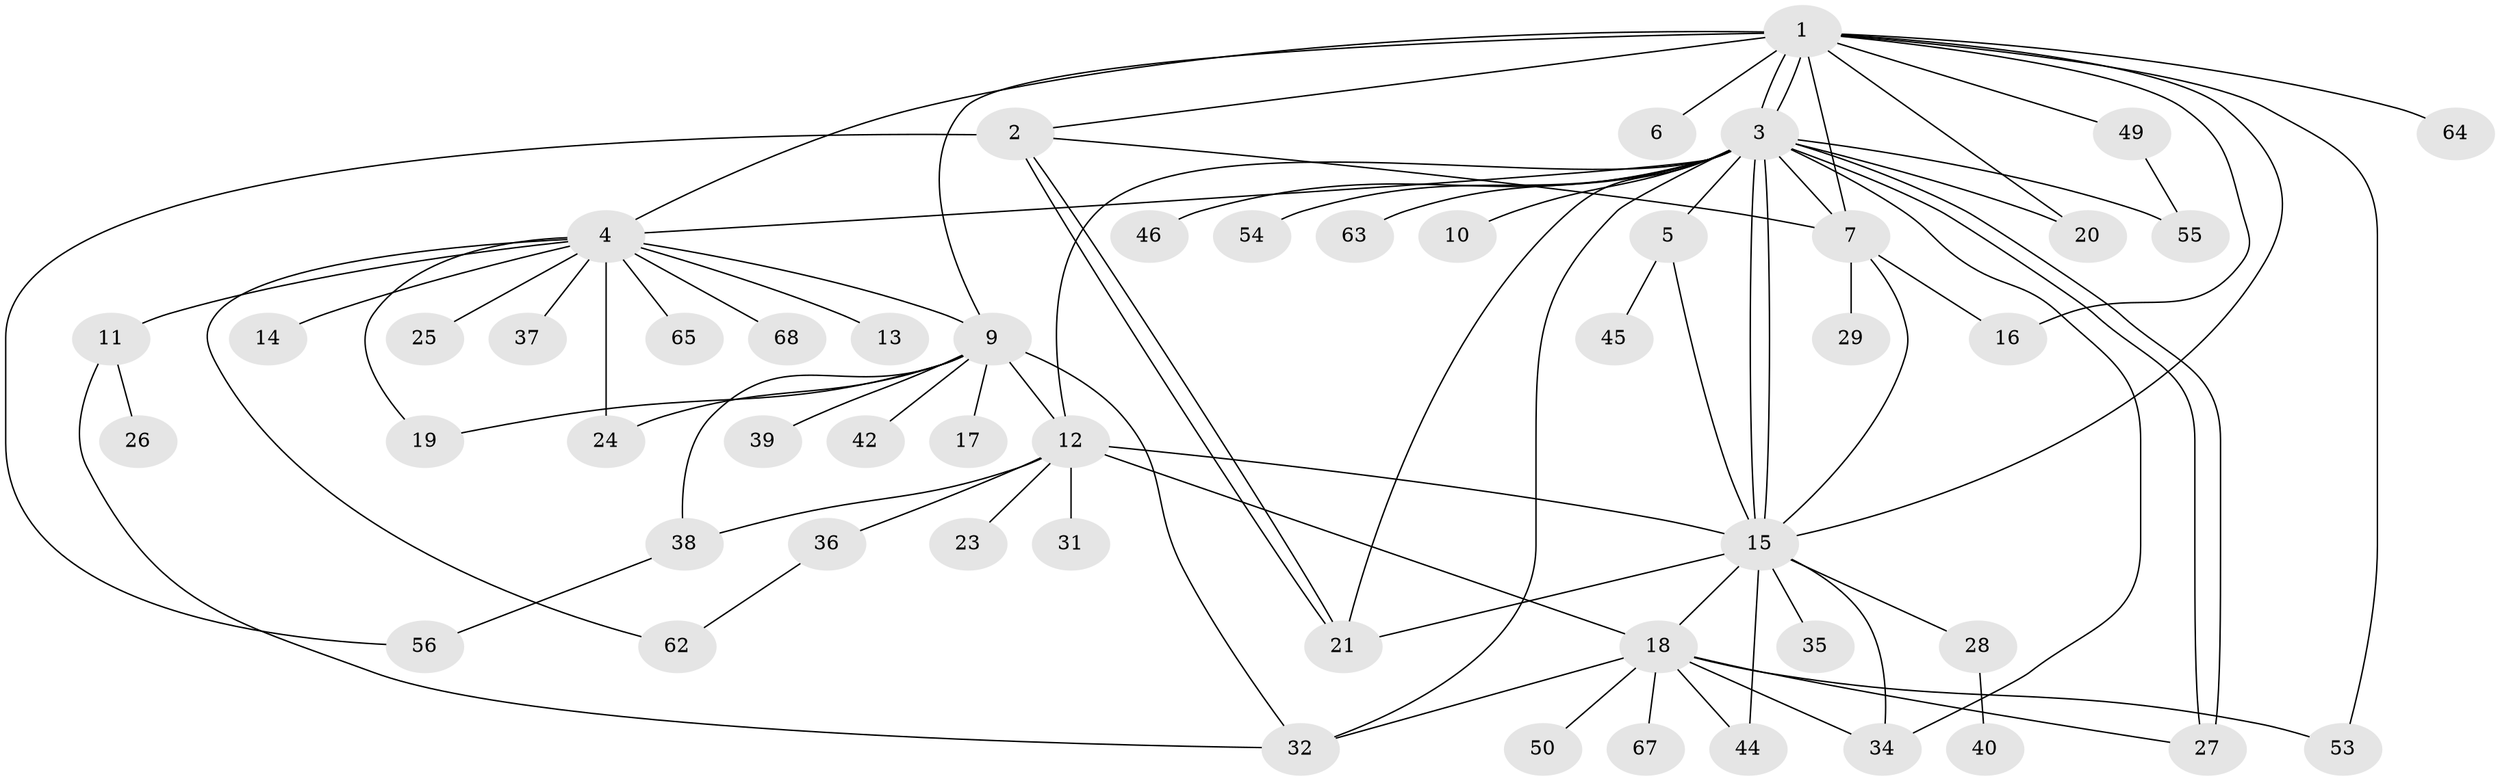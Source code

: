 // original degree distribution, {13: 0.014705882352941176, 5: 0.029411764705882353, 20: 0.014705882352941176, 14: 0.014705882352941176, 4: 0.04411764705882353, 1: 0.4264705882352941, 3: 0.11764705882352941, 12: 0.014705882352941176, 9: 0.014705882352941176, 11: 0.014705882352941176, 10: 0.014705882352941176, 2: 0.27941176470588236}
// Generated by graph-tools (version 1.1) at 2025/41/03/06/25 10:41:47]
// undirected, 52 vertices, 83 edges
graph export_dot {
graph [start="1"]
  node [color=gray90,style=filled];
  1 [super="+22"];
  2 [super="+60"];
  3 [super="+30"];
  4 [super="+61"];
  5 [super="+66"];
  6;
  7 [super="+8"];
  9 [super="+58"];
  10;
  11 [super="+59"];
  12 [super="+33"];
  13;
  14;
  15 [super="+43"];
  16 [super="+41"];
  17;
  18 [super="+47"];
  19;
  20;
  21;
  23;
  24;
  25;
  26;
  27;
  28;
  29 [super="+48"];
  31;
  32;
  34;
  35;
  36;
  37;
  38 [super="+52"];
  39;
  40;
  42 [super="+51"];
  44;
  45;
  46;
  49;
  50;
  53;
  54;
  55;
  56 [super="+57"];
  62;
  63;
  64;
  65;
  67;
  68;
  1 -- 2;
  1 -- 3;
  1 -- 3;
  1 -- 4;
  1 -- 6;
  1 -- 7;
  1 -- 9 [weight=2];
  1 -- 15;
  1 -- 16;
  1 -- 20;
  1 -- 49;
  1 -- 64;
  1 -- 53;
  2 -- 21;
  2 -- 21;
  2 -- 7;
  2 -- 56;
  3 -- 4;
  3 -- 5 [weight=2];
  3 -- 7;
  3 -- 10;
  3 -- 12;
  3 -- 15;
  3 -- 15;
  3 -- 20;
  3 -- 21;
  3 -- 27;
  3 -- 27;
  3 -- 32;
  3 -- 34;
  3 -- 46;
  3 -- 54;
  3 -- 63;
  3 -- 55;
  4 -- 9;
  4 -- 11;
  4 -- 13;
  4 -- 14;
  4 -- 19;
  4 -- 24;
  4 -- 25;
  4 -- 37;
  4 -- 62;
  4 -- 65;
  4 -- 68;
  5 -- 15;
  5 -- 45;
  7 -- 15;
  7 -- 16;
  7 -- 29;
  9 -- 12;
  9 -- 17;
  9 -- 19;
  9 -- 24;
  9 -- 32;
  9 -- 38;
  9 -- 39;
  9 -- 42;
  11 -- 26;
  11 -- 32;
  12 -- 18;
  12 -- 23;
  12 -- 31;
  12 -- 36;
  12 -- 15;
  12 -- 38;
  15 -- 21;
  15 -- 28;
  15 -- 34;
  15 -- 35;
  15 -- 44;
  15 -- 18;
  18 -- 27;
  18 -- 32;
  18 -- 34;
  18 -- 44;
  18 -- 50;
  18 -- 53;
  18 -- 67;
  28 -- 40;
  36 -- 62;
  38 -- 56;
  49 -- 55;
}
